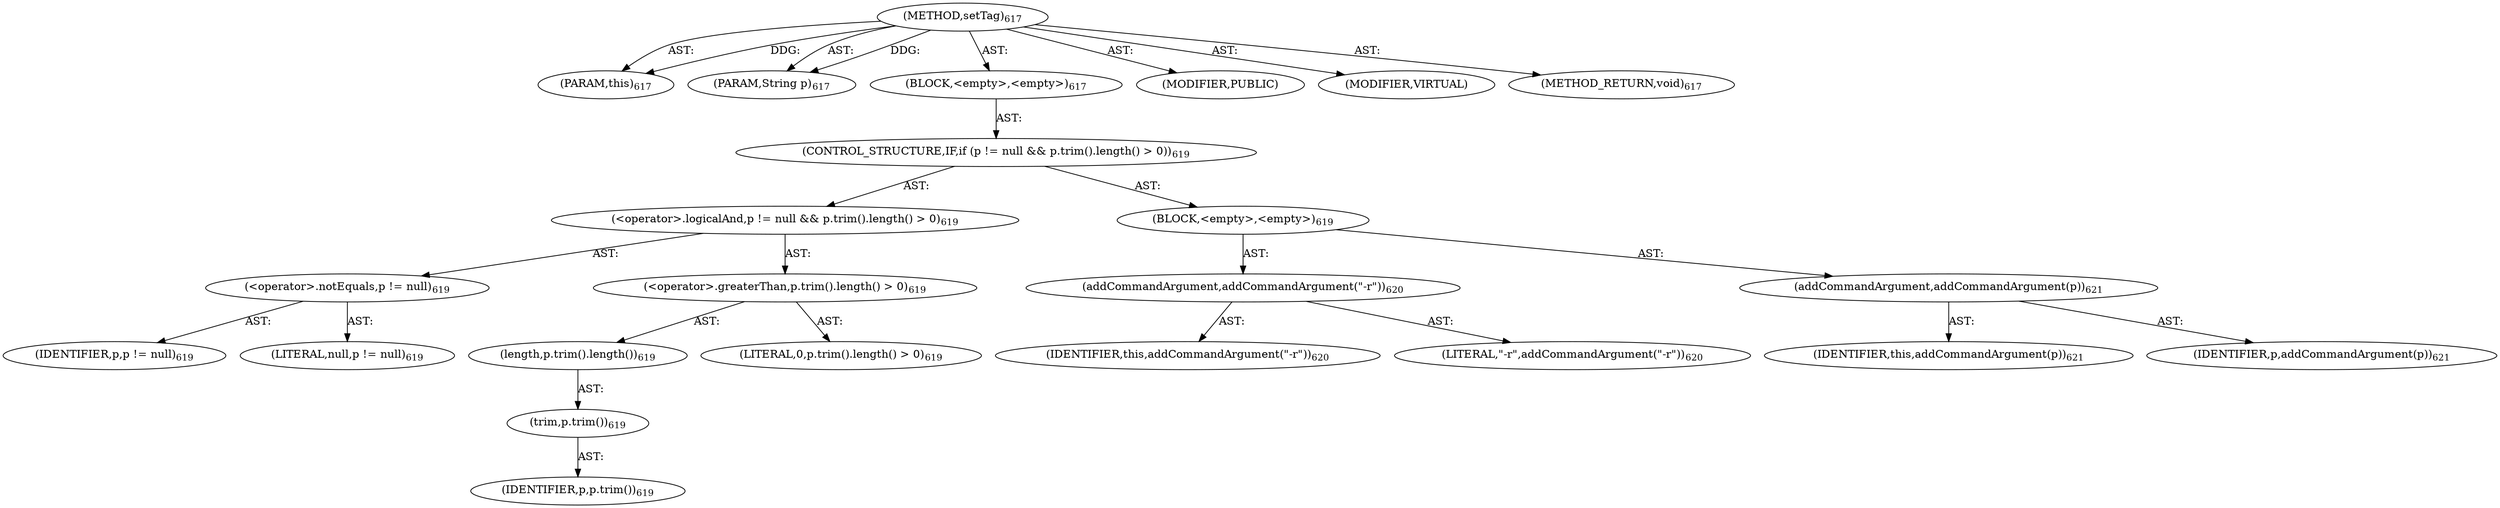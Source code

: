 digraph "setTag" {  
"111669149718" [label = <(METHOD,setTag)<SUB>617</SUB>> ]
"115964117012" [label = <(PARAM,this)<SUB>617</SUB>> ]
"115964117039" [label = <(PARAM,String p)<SUB>617</SUB>> ]
"25769803865" [label = <(BLOCK,&lt;empty&gt;,&lt;empty&gt;)<SUB>617</SUB>> ]
"47244640309" [label = <(CONTROL_STRUCTURE,IF,if (p != null &amp;&amp; p.trim().length() &gt; 0))<SUB>619</SUB>> ]
"30064771408" [label = <(&lt;operator&gt;.logicalAnd,p != null &amp;&amp; p.trim().length() &gt; 0)<SUB>619</SUB>> ]
"30064771409" [label = <(&lt;operator&gt;.notEquals,p != null)<SUB>619</SUB>> ]
"68719477035" [label = <(IDENTIFIER,p,p != null)<SUB>619</SUB>> ]
"90194313275" [label = <(LITERAL,null,p != null)<SUB>619</SUB>> ]
"30064771410" [label = <(&lt;operator&gt;.greaterThan,p.trim().length() &gt; 0)<SUB>619</SUB>> ]
"30064771411" [label = <(length,p.trim().length())<SUB>619</SUB>> ]
"30064771412" [label = <(trim,p.trim())<SUB>619</SUB>> ]
"68719477036" [label = <(IDENTIFIER,p,p.trim())<SUB>619</SUB>> ]
"90194313276" [label = <(LITERAL,0,p.trim().length() &gt; 0)<SUB>619</SUB>> ]
"25769803866" [label = <(BLOCK,&lt;empty&gt;,&lt;empty&gt;)<SUB>619</SUB>> ]
"30064771413" [label = <(addCommandArgument,addCommandArgument(&quot;-r&quot;))<SUB>620</SUB>> ]
"68719476792" [label = <(IDENTIFIER,this,addCommandArgument(&quot;-r&quot;))<SUB>620</SUB>> ]
"90194313277" [label = <(LITERAL,&quot;-r&quot;,addCommandArgument(&quot;-r&quot;))<SUB>620</SUB>> ]
"30064771414" [label = <(addCommandArgument,addCommandArgument(p))<SUB>621</SUB>> ]
"68719476793" [label = <(IDENTIFIER,this,addCommandArgument(p))<SUB>621</SUB>> ]
"68719477037" [label = <(IDENTIFIER,p,addCommandArgument(p))<SUB>621</SUB>> ]
"133143986246" [label = <(MODIFIER,PUBLIC)> ]
"133143986247" [label = <(MODIFIER,VIRTUAL)> ]
"128849018902" [label = <(METHOD_RETURN,void)<SUB>617</SUB>> ]
  "111669149718" -> "115964117012"  [ label = "AST: "] 
  "111669149718" -> "115964117039"  [ label = "AST: "] 
  "111669149718" -> "25769803865"  [ label = "AST: "] 
  "111669149718" -> "133143986246"  [ label = "AST: "] 
  "111669149718" -> "133143986247"  [ label = "AST: "] 
  "111669149718" -> "128849018902"  [ label = "AST: "] 
  "25769803865" -> "47244640309"  [ label = "AST: "] 
  "47244640309" -> "30064771408"  [ label = "AST: "] 
  "47244640309" -> "25769803866"  [ label = "AST: "] 
  "30064771408" -> "30064771409"  [ label = "AST: "] 
  "30064771408" -> "30064771410"  [ label = "AST: "] 
  "30064771409" -> "68719477035"  [ label = "AST: "] 
  "30064771409" -> "90194313275"  [ label = "AST: "] 
  "30064771410" -> "30064771411"  [ label = "AST: "] 
  "30064771410" -> "90194313276"  [ label = "AST: "] 
  "30064771411" -> "30064771412"  [ label = "AST: "] 
  "30064771412" -> "68719477036"  [ label = "AST: "] 
  "25769803866" -> "30064771413"  [ label = "AST: "] 
  "25769803866" -> "30064771414"  [ label = "AST: "] 
  "30064771413" -> "68719476792"  [ label = "AST: "] 
  "30064771413" -> "90194313277"  [ label = "AST: "] 
  "30064771414" -> "68719476793"  [ label = "AST: "] 
  "30064771414" -> "68719477037"  [ label = "AST: "] 
  "111669149718" -> "115964117012"  [ label = "DDG: "] 
  "111669149718" -> "115964117039"  [ label = "DDG: "] 
}
